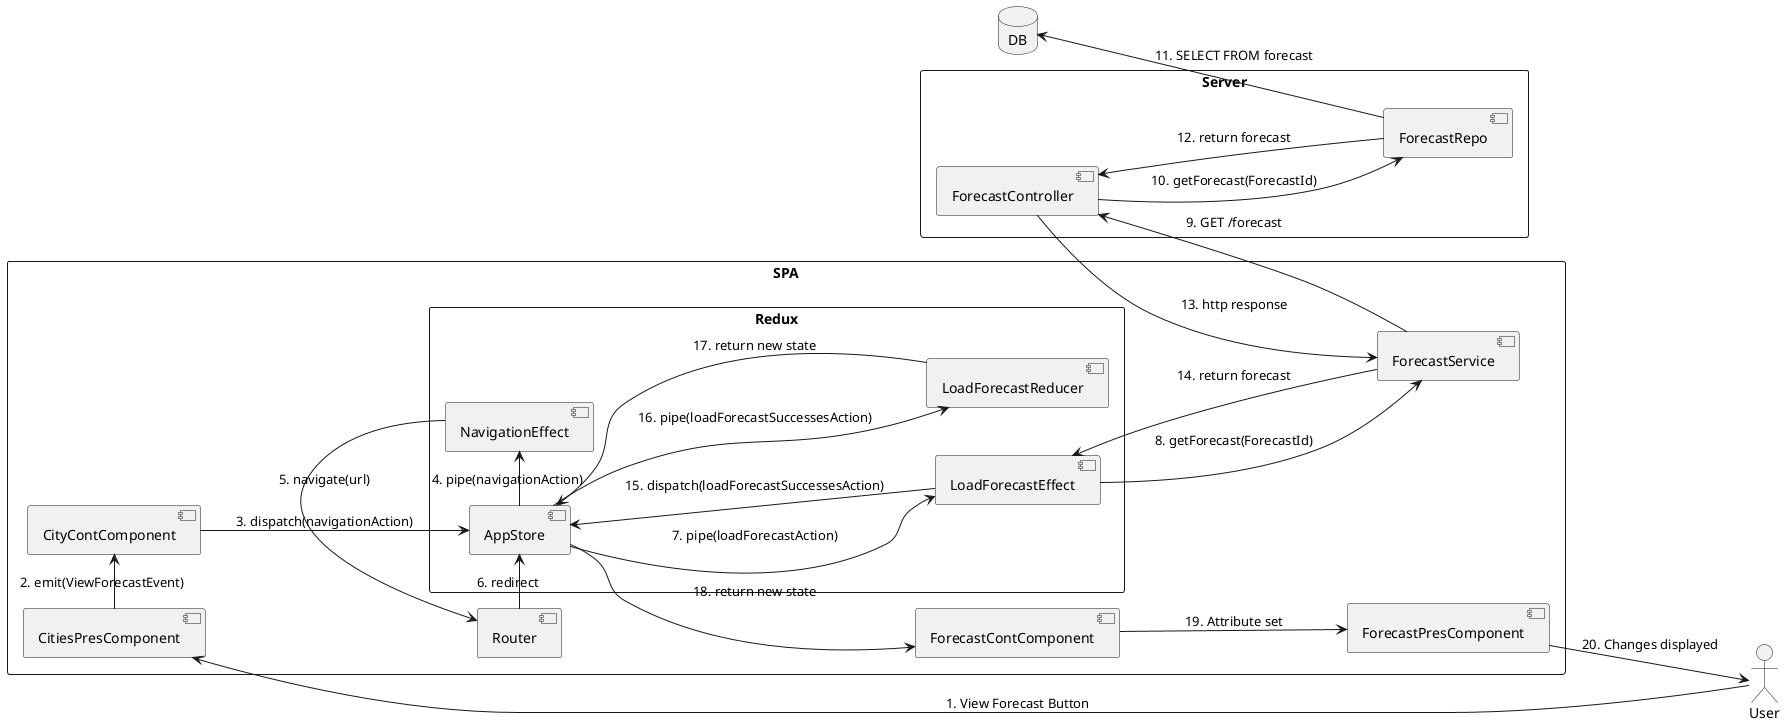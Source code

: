 @startuml create-forecast
left to right direction
actor User
rectangle SPA {
    [CitiesPresComponent]
    [CityContComponent]
    [ForecastContComponent]
    [ForecastPresComponent]
    rectangle Redux{
        [AppStore]
        [NavigationEffect]
        [LoadForecastEffect]
        [LoadForecastReducer]
    }
    [ForecastService]
    [Router]
}

rectangle Server {
    [ForecastController]
    [ForecastRepo]
}

database DB

User -down-> [CitiesPresComponent] : 1. View Forecast Button
[CitiesPresComponent] -> [CityContComponent] : 2. emit(ViewForecastEvent)
[CityContComponent] -down-> [AppStore] : 3. dispatch(navigationAction)
[AppStore] -> [NavigationEffect] : 4. pipe(navigationAction)
[NavigationEffect] -> [Router] : 5. navigate(url)
[Router] -> [AppStore] : 6. redirect
[AppStore] -> [LoadForecastEffect] : 7. pipe(loadForecastAction)
[LoadForecastEffect] -down-> [ForecastService] : 8. getForecast(ForecastId)
[ForecastService] -> [ForecastController] : 9. GET /forecast
[ForecastController] -> [ForecastRepo] : 10. getForecast(ForecastId)
[ForecastRepo] -up-> DB : 11. SELECT FROM forecast
[ForecastRepo] -down-> [ForecastController] : 12. return forecast
[ForecastController] --> [ForecastService] : 13. http response
[ForecastService] --> [LoadForecastEffect] : 14. return forecast
[LoadForecastEffect] --> [AppStore] : 15. dispatch(loadForecastSuccessesAction)
[AppStore] --> [LoadForecastReducer] : 16. pipe(loadForecastSuccessesAction)
[LoadForecastReducer] --> [AppStore] : 17. return new state
[AppStore] --> [ForecastContComponent] : 18. return new state
[ForecastContComponent] --> [ForecastPresComponent] : 19. Attribute set
[ForecastPresComponent] --> User : 20. Changes displayed

@enduml